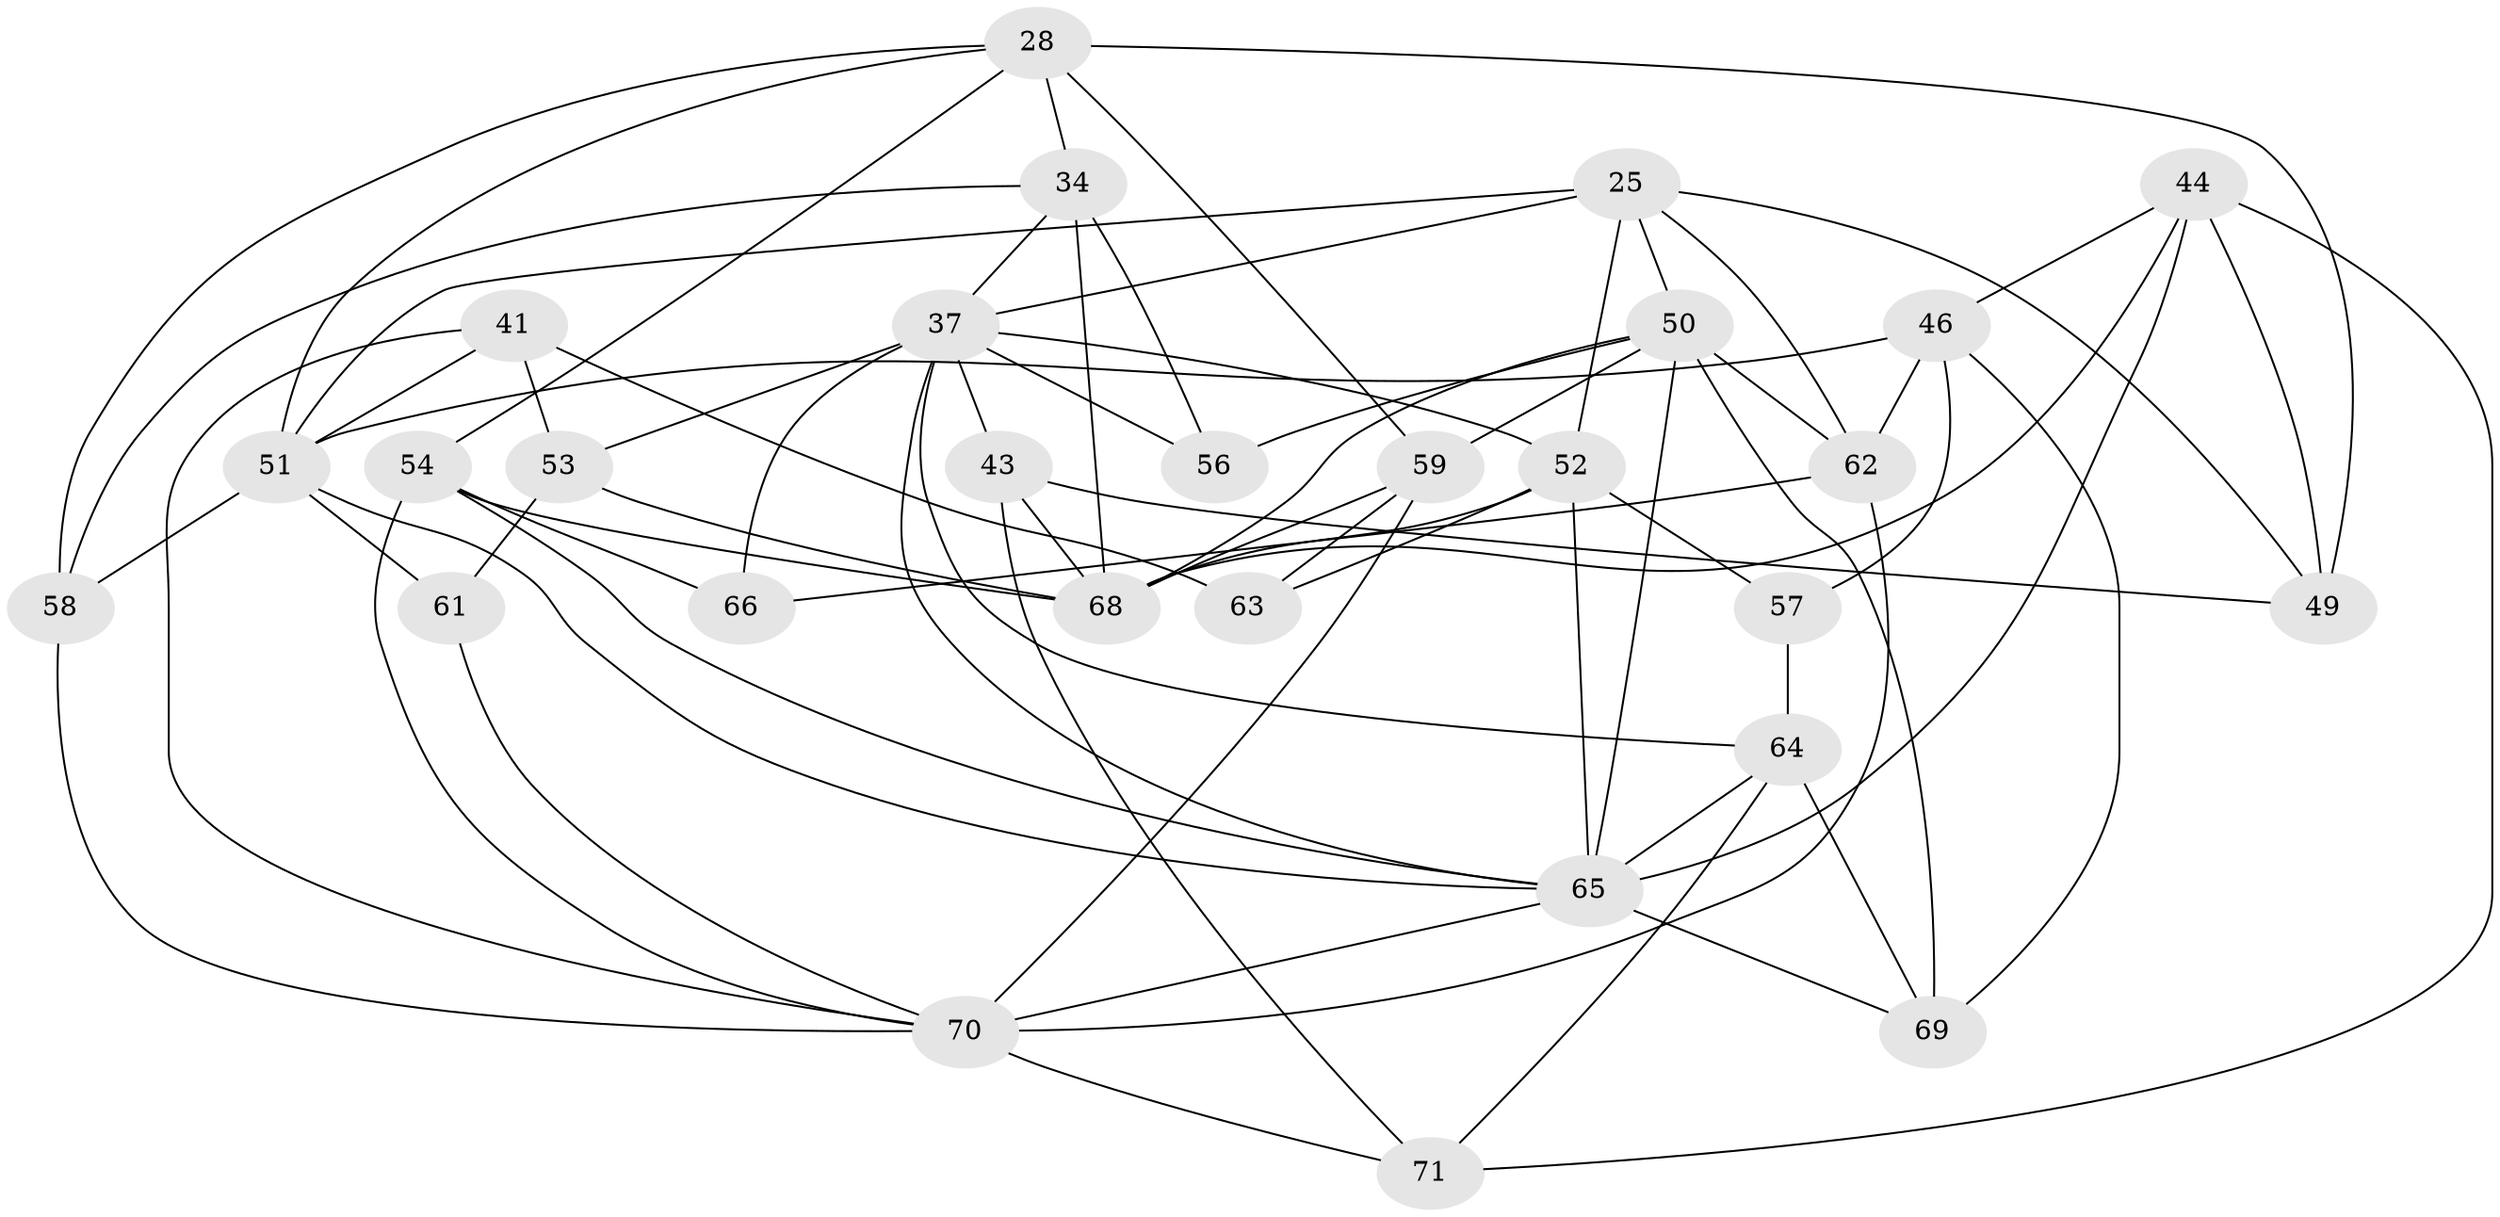 // original degree distribution, {4: 1.0}
// Generated by graph-tools (version 1.1) at 2025/03/03/04/25 22:03:11]
// undirected, 28 vertices, 72 edges
graph export_dot {
graph [start="1"]
  node [color=gray90,style=filled];
  25 [super="+18+24"];
  28 [super="+23"];
  34 [super="+29"];
  37 [super="+2+14+32"];
  41;
  43;
  44 [super="+17"];
  46 [super="+26+31"];
  49;
  50 [super="+48"];
  51 [super="+22+39+27"];
  52 [super="+3+20"];
  53;
  54 [super="+35"];
  56;
  57 [super="+36"];
  58;
  59 [super="+21"];
  61;
  62 [super="+42"];
  63;
  64 [super="+1+45+40"];
  65 [super="+6+55+33"];
  66 [super="+30"];
  68 [super="+12+15+60"];
  69 [super="+67"];
  70 [super="+13"];
  71 [super="+11"];
  25 -- 37;
  25 -- 50 [weight=2];
  25 -- 52;
  25 -- 51 [weight=2];
  25 -- 49;
  25 -- 62;
  28 -- 49;
  28 -- 58;
  28 -- 54;
  28 -- 59;
  28 -- 34;
  28 -- 51;
  34 -- 37;
  34 -- 68 [weight=2];
  34 -- 56;
  34 -- 58;
  37 -- 64 [weight=2];
  37 -- 52;
  37 -- 53;
  37 -- 56 [weight=2];
  37 -- 66 [weight=2];
  37 -- 43;
  37 -- 65;
  41 -- 51;
  41 -- 53;
  41 -- 63;
  41 -- 70;
  43 -- 68;
  43 -- 49;
  43 -- 71;
  44 -- 49;
  44 -- 68;
  44 -- 65 [weight=2];
  44 -- 46;
  44 -- 71;
  46 -- 69 [weight=2];
  46 -- 62 [weight=2];
  46 -- 57 [weight=2];
  46 -- 51;
  50 -- 59;
  50 -- 62 [weight=2];
  50 -- 65 [weight=2];
  50 -- 68;
  50 -- 69;
  50 -- 56;
  51 -- 65 [weight=2];
  51 -- 61 [weight=2];
  51 -- 58;
  52 -- 57;
  52 -- 63;
  52 -- 65 [weight=2];
  52 -- 68 [weight=2];
  53 -- 61;
  53 -- 68;
  54 -- 70;
  54 -- 66 [weight=2];
  54 -- 65;
  54 -- 68;
  57 -- 64 [weight=3];
  58 -- 70;
  59 -- 63 [weight=2];
  59 -- 70;
  59 -- 68;
  61 -- 70;
  62 -- 66 [weight=2];
  62 -- 70;
  64 -- 65 [weight=3];
  64 -- 69 [weight=2];
  64 -- 71 [weight=2];
  65 -- 70 [weight=2];
  65 -- 69;
  70 -- 71 [weight=2];
}
